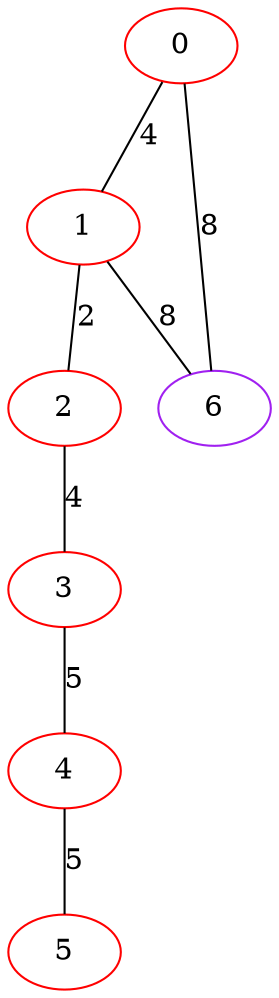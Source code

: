 graph "" {
0 [color=red, weight=1];
1 [color=red, weight=1];
2 [color=red, weight=1];
3 [color=red, weight=1];
4 [color=red, weight=1];
5 [color=red, weight=1];
6 [color=purple, weight=4];
0 -- 1  [key=0, label=4];
0 -- 6  [key=0, label=8];
1 -- 2  [key=0, label=2];
1 -- 6  [key=0, label=8];
2 -- 3  [key=0, label=4];
3 -- 4  [key=0, label=5];
4 -- 5  [key=0, label=5];
}
